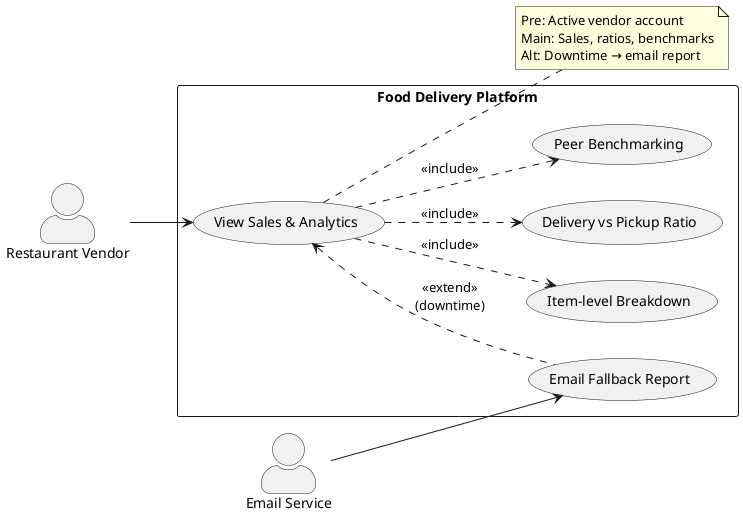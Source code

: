 @startuml
left to right direction
skinparam actorStyle awesome
skinparam packageStyle rectangle

actor "Restaurant Vendor" as RV
actor "Email Service" as ES

rectangle "Food Delivery Platform" as FDP {
  usecase "View Sales & Analytics" as U0
  usecase "Item-level Breakdown" as U1
  usecase "Delivery vs Pickup Ratio" as U2
  usecase "Peer Benchmarking" as U3

  ' Alternative flow
  usecase "Email Fallback Report" as A1
}

RV --> U0
U0 ..> U1 : <<include>>
U0 ..> U2 : <<include>>
U0 ..> U3 : <<include>>
U0 <.. A1 : <<extend>>\n(downtime)

ES --> A1

note right of U0
Pre: Active vendor account
Main: Sales, ratios, benchmarks
Alt: Downtime → email report
end note
@enduml
